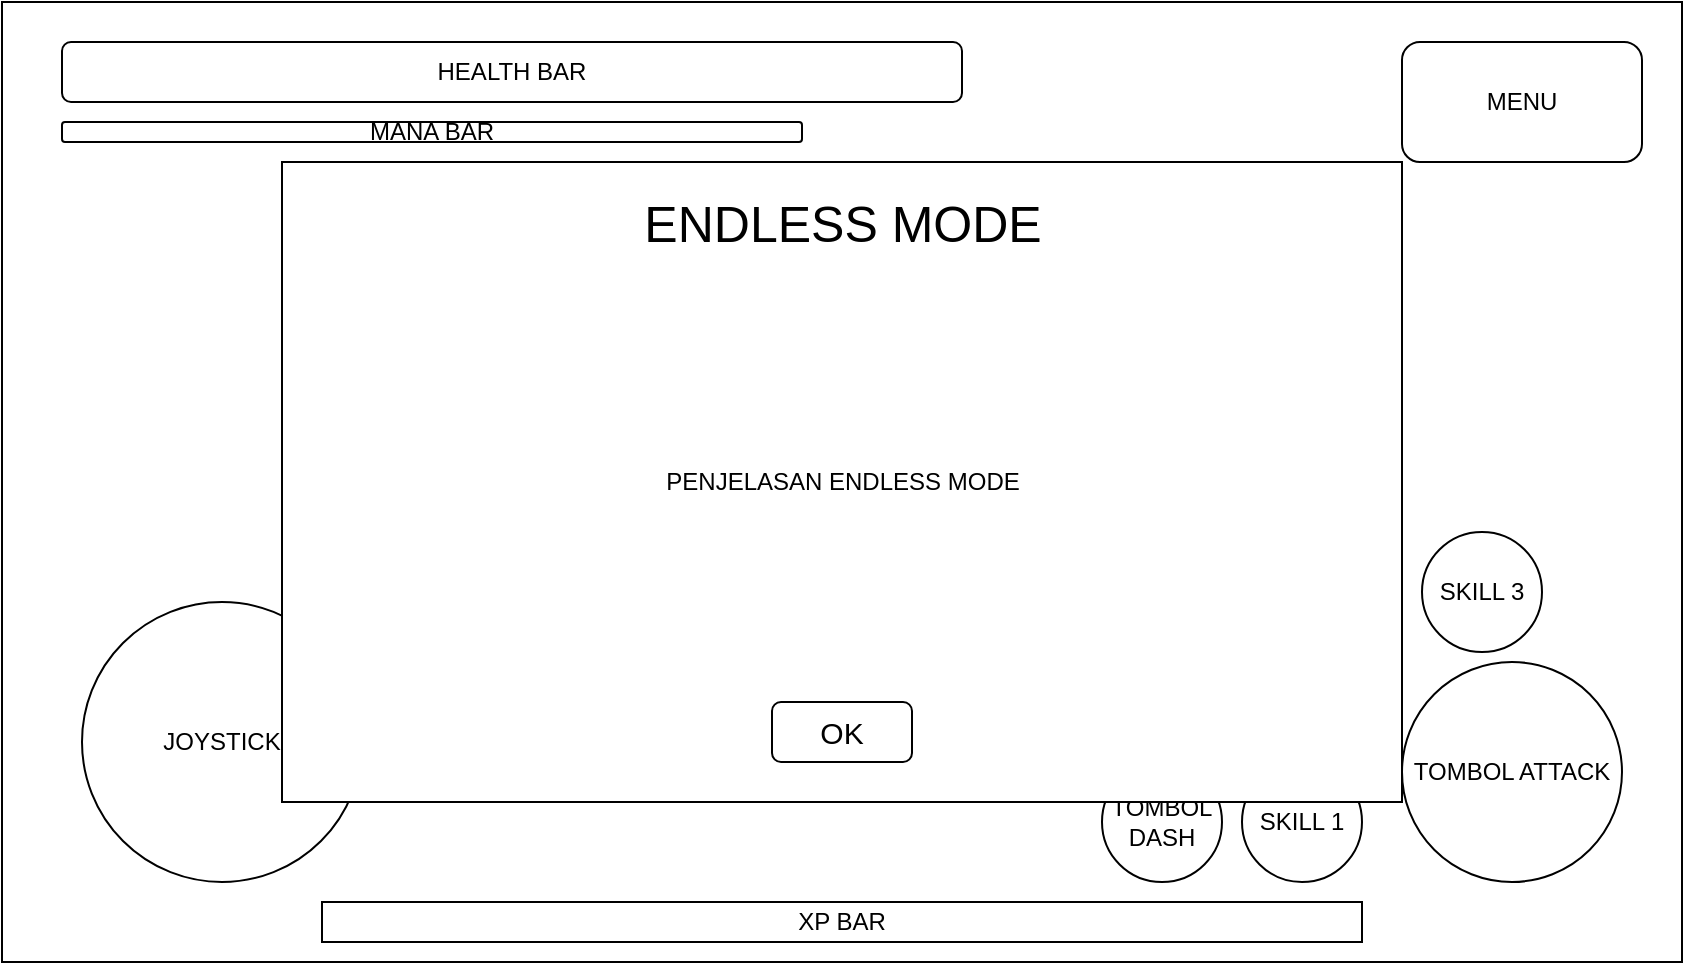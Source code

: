 <mxfile version="13.0.3" type="device"><diagram id="0MSSqMbL2qKPp4NiOCTD" name="Page-1"><mxGraphModel dx="1024" dy="601" grid="1" gridSize="10" guides="1" tooltips="1" connect="1" arrows="1" fold="1" page="1" pageScale="1" pageWidth="850" pageHeight="1100" math="0" shadow="0"><root><mxCell id="0"/><mxCell id="1" parent="0"/><mxCell id="0pBZf1p9_o62oqvDeAv_-1" value="" style="rounded=0;whiteSpace=wrap;html=1;fillColor=none;" vertex="1" parent="1"><mxGeometry width="840" height="480" as="geometry"/></mxCell><mxCell id="0pBZf1p9_o62oqvDeAv_-2" value="JOYSTICK" style="ellipse;whiteSpace=wrap;html=1;aspect=fixed;" vertex="1" parent="1"><mxGeometry x="40" y="300" width="140" height="140" as="geometry"/></mxCell><mxCell id="0pBZf1p9_o62oqvDeAv_-3" value="TOMBOL ATTACK" style="ellipse;whiteSpace=wrap;html=1;aspect=fixed;" vertex="1" parent="1"><mxGeometry x="700" y="330" width="110" height="110" as="geometry"/></mxCell><mxCell id="0pBZf1p9_o62oqvDeAv_-4" value="SKILL 1" style="ellipse;whiteSpace=wrap;html=1;aspect=fixed;" vertex="1" parent="1"><mxGeometry x="620" y="380" width="60" height="60" as="geometry"/></mxCell><mxCell id="0pBZf1p9_o62oqvDeAv_-5" value="SKILL 2" style="ellipse;whiteSpace=wrap;html=1;aspect=fixed;" vertex="1" parent="1"><mxGeometry x="640" y="305" width="60" height="60" as="geometry"/></mxCell><mxCell id="0pBZf1p9_o62oqvDeAv_-6" value="SKILL 3" style="ellipse;whiteSpace=wrap;html=1;aspect=fixed;" vertex="1" parent="1"><mxGeometry x="710" y="265" width="60" height="60" as="geometry"/></mxCell><mxCell id="0pBZf1p9_o62oqvDeAv_-7" value="TOMBOL&lt;br&gt;DASH" style="ellipse;whiteSpace=wrap;html=1;aspect=fixed;" vertex="1" parent="1"><mxGeometry x="550" y="380" width="60" height="60" as="geometry"/></mxCell><mxCell id="0pBZf1p9_o62oqvDeAv_-8" value="XP BAR" style="rounded=0;whiteSpace=wrap;html=1;" vertex="1" parent="1"><mxGeometry x="160" y="450" width="520" height="20" as="geometry"/></mxCell><mxCell id="0pBZf1p9_o62oqvDeAv_-9" value="MENU" style="rounded=1;whiteSpace=wrap;html=1;" vertex="1" parent="1"><mxGeometry x="700" y="20" width="120" height="60" as="geometry"/></mxCell><mxCell id="0pBZf1p9_o62oqvDeAv_-10" value="HEALTH BAR" style="rounded=1;whiteSpace=wrap;html=1;" vertex="1" parent="1"><mxGeometry x="30" y="20" width="450" height="30" as="geometry"/></mxCell><mxCell id="0pBZf1p9_o62oqvDeAv_-11" value="MANA BAR" style="rounded=1;whiteSpace=wrap;html=1;" vertex="1" parent="1"><mxGeometry x="30" y="60" width="370" height="10" as="geometry"/></mxCell><mxCell id="0pBZf1p9_o62oqvDeAv_-12" value="" style="rounded=0;whiteSpace=wrap;html=1;fillColor=none;" vertex="1" parent="1"><mxGeometry width="840" height="480" as="geometry"/></mxCell><mxCell id="0pBZf1p9_o62oqvDeAv_-13" value="" style="rounded=0;whiteSpace=wrap;html=1;" vertex="1" parent="1"><mxGeometry x="140" y="80" width="560" height="320" as="geometry"/></mxCell><mxCell id="0pBZf1p9_o62oqvDeAv_-17" value="&lt;font style=&quot;font-size: 25px&quot;&gt;ENDLESS MODE&lt;/font&gt;" style="text;html=1;align=center;verticalAlign=middle;resizable=0;points=[];autosize=1;" vertex="1" parent="1"><mxGeometry x="315" y="100" width="210" height="20" as="geometry"/></mxCell><mxCell id="0pBZf1p9_o62oqvDeAv_-18" value="PENJELASAN ENDLESS MODE" style="text;html=1;align=center;verticalAlign=middle;resizable=0;points=[];autosize=1;" vertex="1" parent="1"><mxGeometry x="325" y="230" width="190" height="20" as="geometry"/></mxCell><mxCell id="0pBZf1p9_o62oqvDeAv_-19" value="&lt;font style=&quot;font-size: 15px&quot;&gt;OK&lt;/font&gt;" style="rounded=1;whiteSpace=wrap;html=1;" vertex="1" parent="1"><mxGeometry x="385" y="350" width="70" height="30" as="geometry"/></mxCell></root></mxGraphModel></diagram></mxfile>